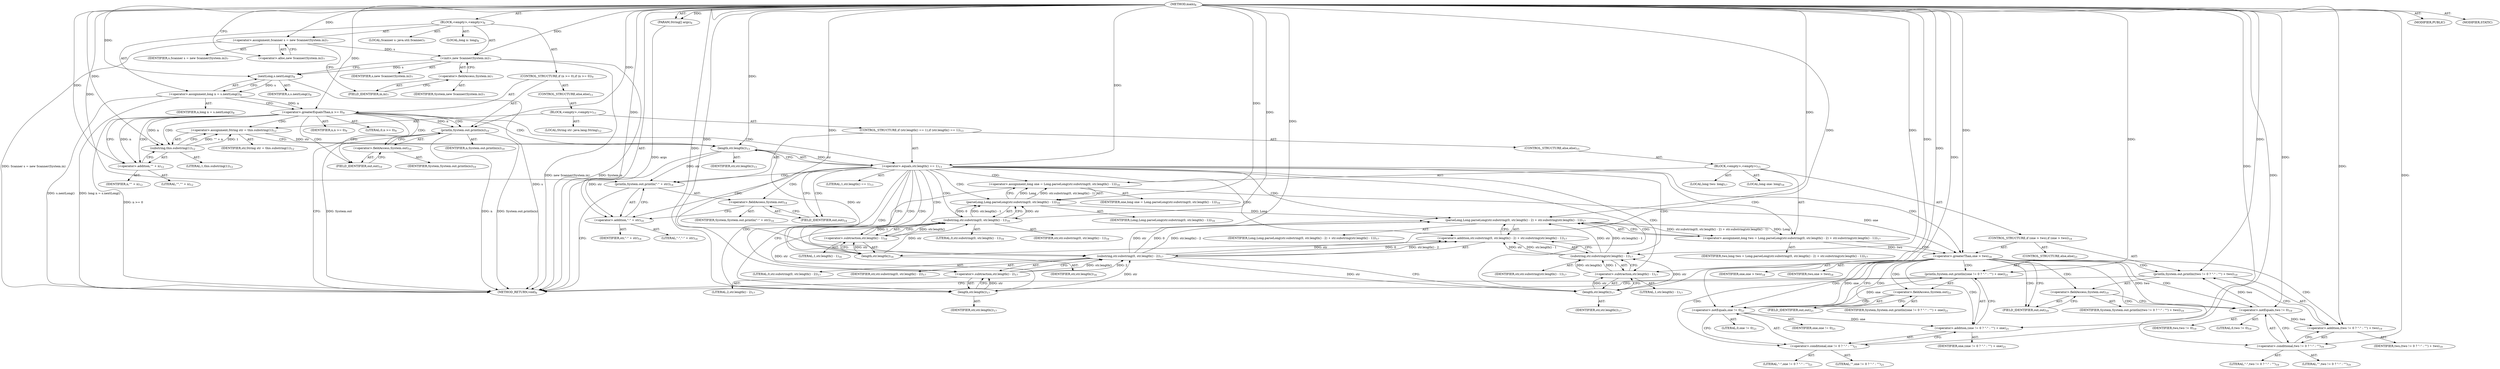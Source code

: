 digraph "main" {  
"19" [label = <(METHOD,main)<SUB>6</SUB>> ]
"20" [label = <(PARAM,String[] args)<SUB>6</SUB>> ]
"21" [label = <(BLOCK,&lt;empty&gt;,&lt;empty&gt;)<SUB>6</SUB>> ]
"4" [label = <(LOCAL,Scanner s: java.util.Scanner)<SUB>7</SUB>> ]
"22" [label = <(&lt;operator&gt;.assignment,Scanner s = new Scanner(System.in))<SUB>7</SUB>> ]
"23" [label = <(IDENTIFIER,s,Scanner s = new Scanner(System.in))<SUB>7</SUB>> ]
"24" [label = <(&lt;operator&gt;.alloc,new Scanner(System.in))<SUB>7</SUB>> ]
"25" [label = <(&lt;init&gt;,new Scanner(System.in))<SUB>7</SUB>> ]
"3" [label = <(IDENTIFIER,s,new Scanner(System.in))<SUB>7</SUB>> ]
"26" [label = <(&lt;operator&gt;.fieldAccess,System.in)<SUB>7</SUB>> ]
"27" [label = <(IDENTIFIER,System,new Scanner(System.in))<SUB>7</SUB>> ]
"28" [label = <(FIELD_IDENTIFIER,in,in)<SUB>7</SUB>> ]
"29" [label = <(LOCAL,long n: long)<SUB>8</SUB>> ]
"30" [label = <(&lt;operator&gt;.assignment,long n = s.nextLong())<SUB>8</SUB>> ]
"31" [label = <(IDENTIFIER,n,long n = s.nextLong())<SUB>8</SUB>> ]
"32" [label = <(nextLong,s.nextLong())<SUB>8</SUB>> ]
"33" [label = <(IDENTIFIER,s,s.nextLong())<SUB>8</SUB>> ]
"34" [label = <(CONTROL_STRUCTURE,if (n &gt;= 0),if (n &gt;= 0))<SUB>9</SUB>> ]
"35" [label = <(&lt;operator&gt;.greaterEqualsThan,n &gt;= 0)<SUB>9</SUB>> ]
"36" [label = <(IDENTIFIER,n,n &gt;= 0)<SUB>9</SUB>> ]
"37" [label = <(LITERAL,0,n &gt;= 0)<SUB>9</SUB>> ]
"38" [label = <(println,System.out.println(n))<SUB>10</SUB>> ]
"39" [label = <(&lt;operator&gt;.fieldAccess,System.out)<SUB>10</SUB>> ]
"40" [label = <(IDENTIFIER,System,System.out.println(n))<SUB>10</SUB>> ]
"41" [label = <(FIELD_IDENTIFIER,out,out)<SUB>10</SUB>> ]
"42" [label = <(IDENTIFIER,n,System.out.println(n))<SUB>10</SUB>> ]
"43" [label = <(CONTROL_STRUCTURE,else,else)<SUB>11</SUB>> ]
"44" [label = <(BLOCK,&lt;empty&gt;,&lt;empty&gt;)<SUB>11</SUB>> ]
"45" [label = <(LOCAL,String str: java.lang.String)<SUB>12</SUB>> ]
"46" [label = <(&lt;operator&gt;.assignment,String str = this.substring(1))<SUB>12</SUB>> ]
"47" [label = <(IDENTIFIER,str,String str = this.substring(1))<SUB>12</SUB>> ]
"48" [label = <(substring,this.substring(1))<SUB>12</SUB>> ]
"49" [label = <(&lt;operator&gt;.addition,&quot;&quot; + n)<SUB>12</SUB>> ]
"50" [label = <(LITERAL,&quot;&quot;,&quot;&quot; + n)<SUB>12</SUB>> ]
"51" [label = <(IDENTIFIER,n,&quot;&quot; + n)<SUB>12</SUB>> ]
"52" [label = <(LITERAL,1,this.substring(1))<SUB>12</SUB>> ]
"53" [label = <(CONTROL_STRUCTURE,if (str.length() == 1),if (str.length() == 1))<SUB>13</SUB>> ]
"54" [label = <(&lt;operator&gt;.equals,str.length() == 1)<SUB>13</SUB>> ]
"55" [label = <(length,str.length())<SUB>13</SUB>> ]
"56" [label = <(IDENTIFIER,str,str.length())<SUB>13</SUB>> ]
"57" [label = <(LITERAL,1,str.length() == 1)<SUB>13</SUB>> ]
"58" [label = <(println,System.out.println(&quot;-&quot; + str))<SUB>14</SUB>> ]
"59" [label = <(&lt;operator&gt;.fieldAccess,System.out)<SUB>14</SUB>> ]
"60" [label = <(IDENTIFIER,System,System.out.println(&quot;-&quot; + str))<SUB>14</SUB>> ]
"61" [label = <(FIELD_IDENTIFIER,out,out)<SUB>14</SUB>> ]
"62" [label = <(&lt;operator&gt;.addition,&quot;-&quot; + str)<SUB>14</SUB>> ]
"63" [label = <(LITERAL,&quot;-&quot;,&quot;-&quot; + str)<SUB>14</SUB>> ]
"64" [label = <(IDENTIFIER,str,&quot;-&quot; + str)<SUB>14</SUB>> ]
"65" [label = <(CONTROL_STRUCTURE,else,else)<SUB>15</SUB>> ]
"66" [label = <(BLOCK,&lt;empty&gt;,&lt;empty&gt;)<SUB>15</SUB>> ]
"67" [label = <(LOCAL,long one: long)<SUB>16</SUB>> ]
"68" [label = <(&lt;operator&gt;.assignment,long one = Long.parseLong(str.substring(0, str.length() - 1)))<SUB>16</SUB>> ]
"69" [label = <(IDENTIFIER,one,long one = Long.parseLong(str.substring(0, str.length() - 1)))<SUB>16</SUB>> ]
"70" [label = <(parseLong,Long.parseLong(str.substring(0, str.length() - 1)))<SUB>16</SUB>> ]
"71" [label = <(IDENTIFIER,Long,Long.parseLong(str.substring(0, str.length() - 1)))<SUB>16</SUB>> ]
"72" [label = <(substring,str.substring(0, str.length() - 1))<SUB>16</SUB>> ]
"73" [label = <(IDENTIFIER,str,str.substring(0, str.length() - 1))<SUB>16</SUB>> ]
"74" [label = <(LITERAL,0,str.substring(0, str.length() - 1))<SUB>16</SUB>> ]
"75" [label = <(&lt;operator&gt;.subtraction,str.length() - 1)<SUB>16</SUB>> ]
"76" [label = <(length,str.length())<SUB>16</SUB>> ]
"77" [label = <(IDENTIFIER,str,str.length())<SUB>16</SUB>> ]
"78" [label = <(LITERAL,1,str.length() - 1)<SUB>16</SUB>> ]
"79" [label = <(LOCAL,long two: long)<SUB>17</SUB>> ]
"80" [label = <(&lt;operator&gt;.assignment,long two = Long.parseLong(str.substring(0, str.length() - 2) + str.substring(str.length() - 1)))<SUB>17</SUB>> ]
"81" [label = <(IDENTIFIER,two,long two = Long.parseLong(str.substring(0, str.length() - 2) + str.substring(str.length() - 1)))<SUB>17</SUB>> ]
"82" [label = <(parseLong,Long.parseLong(str.substring(0, str.length() - 2) + str.substring(str.length() - 1)))<SUB>17</SUB>> ]
"83" [label = <(IDENTIFIER,Long,Long.parseLong(str.substring(0, str.length() - 2) + str.substring(str.length() - 1)))<SUB>17</SUB>> ]
"84" [label = <(&lt;operator&gt;.addition,str.substring(0, str.length() - 2) + str.substring(str.length() - 1))<SUB>17</SUB>> ]
"85" [label = <(substring,str.substring(0, str.length() - 2))<SUB>17</SUB>> ]
"86" [label = <(IDENTIFIER,str,str.substring(0, str.length() - 2))<SUB>17</SUB>> ]
"87" [label = <(LITERAL,0,str.substring(0, str.length() - 2))<SUB>17</SUB>> ]
"88" [label = <(&lt;operator&gt;.subtraction,str.length() - 2)<SUB>17</SUB>> ]
"89" [label = <(length,str.length())<SUB>17</SUB>> ]
"90" [label = <(IDENTIFIER,str,str.length())<SUB>17</SUB>> ]
"91" [label = <(LITERAL,2,str.length() - 2)<SUB>17</SUB>> ]
"92" [label = <(substring,str.substring(str.length() - 1))<SUB>17</SUB>> ]
"93" [label = <(IDENTIFIER,str,str.substring(str.length() - 1))<SUB>17</SUB>> ]
"94" [label = <(&lt;operator&gt;.subtraction,str.length() - 1)<SUB>17</SUB>> ]
"95" [label = <(length,str.length())<SUB>17</SUB>> ]
"96" [label = <(IDENTIFIER,str,str.length())<SUB>17</SUB>> ]
"97" [label = <(LITERAL,1,str.length() - 1)<SUB>17</SUB>> ]
"98" [label = <(CONTROL_STRUCTURE,if (one &gt; two),if (one &gt; two))<SUB>18</SUB>> ]
"99" [label = <(&lt;operator&gt;.greaterThan,one &gt; two)<SUB>18</SUB>> ]
"100" [label = <(IDENTIFIER,one,one &gt; two)<SUB>18</SUB>> ]
"101" [label = <(IDENTIFIER,two,one &gt; two)<SUB>18</SUB>> ]
"102" [label = <(println,System.out.println((two != 0 ? &quot;-&quot; : &quot;&quot;) + two))<SUB>19</SUB>> ]
"103" [label = <(&lt;operator&gt;.fieldAccess,System.out)<SUB>19</SUB>> ]
"104" [label = <(IDENTIFIER,System,System.out.println((two != 0 ? &quot;-&quot; : &quot;&quot;) + two))<SUB>19</SUB>> ]
"105" [label = <(FIELD_IDENTIFIER,out,out)<SUB>19</SUB>> ]
"106" [label = <(&lt;operator&gt;.addition,(two != 0 ? &quot;-&quot; : &quot;&quot;) + two)<SUB>19</SUB>> ]
"107" [label = <(&lt;operator&gt;.conditional,two != 0 ? &quot;-&quot; : &quot;&quot;)<SUB>19</SUB>> ]
"108" [label = <(&lt;operator&gt;.notEquals,two != 0)<SUB>19</SUB>> ]
"109" [label = <(IDENTIFIER,two,two != 0)<SUB>19</SUB>> ]
"110" [label = <(LITERAL,0,two != 0)<SUB>19</SUB>> ]
"111" [label = <(LITERAL,&quot;-&quot;,two != 0 ? &quot;-&quot; : &quot;&quot;)<SUB>19</SUB>> ]
"112" [label = <(LITERAL,&quot;&quot;,two != 0 ? &quot;-&quot; : &quot;&quot;)<SUB>19</SUB>> ]
"113" [label = <(IDENTIFIER,two,(two != 0 ? &quot;-&quot; : &quot;&quot;) + two)<SUB>19</SUB>> ]
"114" [label = <(CONTROL_STRUCTURE,else,else)<SUB>21</SUB>> ]
"115" [label = <(println,System.out.println((one != 0 ? &quot;-&quot; : &quot;&quot;) + one))<SUB>21</SUB>> ]
"116" [label = <(&lt;operator&gt;.fieldAccess,System.out)<SUB>21</SUB>> ]
"117" [label = <(IDENTIFIER,System,System.out.println((one != 0 ? &quot;-&quot; : &quot;&quot;) + one))<SUB>21</SUB>> ]
"118" [label = <(FIELD_IDENTIFIER,out,out)<SUB>21</SUB>> ]
"119" [label = <(&lt;operator&gt;.addition,(one != 0 ? &quot;-&quot; : &quot;&quot;) + one)<SUB>21</SUB>> ]
"120" [label = <(&lt;operator&gt;.conditional,one != 0 ? &quot;-&quot; : &quot;&quot;)<SUB>21</SUB>> ]
"121" [label = <(&lt;operator&gt;.notEquals,one != 0)<SUB>21</SUB>> ]
"122" [label = <(IDENTIFIER,one,one != 0)<SUB>21</SUB>> ]
"123" [label = <(LITERAL,0,one != 0)<SUB>21</SUB>> ]
"124" [label = <(LITERAL,&quot;-&quot;,one != 0 ? &quot;-&quot; : &quot;&quot;)<SUB>21</SUB>> ]
"125" [label = <(LITERAL,&quot;&quot;,one != 0 ? &quot;-&quot; : &quot;&quot;)<SUB>21</SUB>> ]
"126" [label = <(IDENTIFIER,one,(one != 0 ? &quot;-&quot; : &quot;&quot;) + one)<SUB>21</SUB>> ]
"127" [label = <(MODIFIER,PUBLIC)> ]
"128" [label = <(MODIFIER,STATIC)> ]
"129" [label = <(METHOD_RETURN,void)<SUB>6</SUB>> ]
  "19" -> "20"  [ label = "AST: "] 
  "19" -> "21"  [ label = "AST: "] 
  "19" -> "127"  [ label = "AST: "] 
  "19" -> "128"  [ label = "AST: "] 
  "19" -> "129"  [ label = "AST: "] 
  "21" -> "4"  [ label = "AST: "] 
  "21" -> "22"  [ label = "AST: "] 
  "21" -> "25"  [ label = "AST: "] 
  "21" -> "29"  [ label = "AST: "] 
  "21" -> "30"  [ label = "AST: "] 
  "21" -> "34"  [ label = "AST: "] 
  "22" -> "23"  [ label = "AST: "] 
  "22" -> "24"  [ label = "AST: "] 
  "25" -> "3"  [ label = "AST: "] 
  "25" -> "26"  [ label = "AST: "] 
  "26" -> "27"  [ label = "AST: "] 
  "26" -> "28"  [ label = "AST: "] 
  "30" -> "31"  [ label = "AST: "] 
  "30" -> "32"  [ label = "AST: "] 
  "32" -> "33"  [ label = "AST: "] 
  "34" -> "35"  [ label = "AST: "] 
  "34" -> "38"  [ label = "AST: "] 
  "34" -> "43"  [ label = "AST: "] 
  "35" -> "36"  [ label = "AST: "] 
  "35" -> "37"  [ label = "AST: "] 
  "38" -> "39"  [ label = "AST: "] 
  "38" -> "42"  [ label = "AST: "] 
  "39" -> "40"  [ label = "AST: "] 
  "39" -> "41"  [ label = "AST: "] 
  "43" -> "44"  [ label = "AST: "] 
  "44" -> "45"  [ label = "AST: "] 
  "44" -> "46"  [ label = "AST: "] 
  "44" -> "53"  [ label = "AST: "] 
  "46" -> "47"  [ label = "AST: "] 
  "46" -> "48"  [ label = "AST: "] 
  "48" -> "49"  [ label = "AST: "] 
  "48" -> "52"  [ label = "AST: "] 
  "49" -> "50"  [ label = "AST: "] 
  "49" -> "51"  [ label = "AST: "] 
  "53" -> "54"  [ label = "AST: "] 
  "53" -> "58"  [ label = "AST: "] 
  "53" -> "65"  [ label = "AST: "] 
  "54" -> "55"  [ label = "AST: "] 
  "54" -> "57"  [ label = "AST: "] 
  "55" -> "56"  [ label = "AST: "] 
  "58" -> "59"  [ label = "AST: "] 
  "58" -> "62"  [ label = "AST: "] 
  "59" -> "60"  [ label = "AST: "] 
  "59" -> "61"  [ label = "AST: "] 
  "62" -> "63"  [ label = "AST: "] 
  "62" -> "64"  [ label = "AST: "] 
  "65" -> "66"  [ label = "AST: "] 
  "66" -> "67"  [ label = "AST: "] 
  "66" -> "68"  [ label = "AST: "] 
  "66" -> "79"  [ label = "AST: "] 
  "66" -> "80"  [ label = "AST: "] 
  "66" -> "98"  [ label = "AST: "] 
  "68" -> "69"  [ label = "AST: "] 
  "68" -> "70"  [ label = "AST: "] 
  "70" -> "71"  [ label = "AST: "] 
  "70" -> "72"  [ label = "AST: "] 
  "72" -> "73"  [ label = "AST: "] 
  "72" -> "74"  [ label = "AST: "] 
  "72" -> "75"  [ label = "AST: "] 
  "75" -> "76"  [ label = "AST: "] 
  "75" -> "78"  [ label = "AST: "] 
  "76" -> "77"  [ label = "AST: "] 
  "80" -> "81"  [ label = "AST: "] 
  "80" -> "82"  [ label = "AST: "] 
  "82" -> "83"  [ label = "AST: "] 
  "82" -> "84"  [ label = "AST: "] 
  "84" -> "85"  [ label = "AST: "] 
  "84" -> "92"  [ label = "AST: "] 
  "85" -> "86"  [ label = "AST: "] 
  "85" -> "87"  [ label = "AST: "] 
  "85" -> "88"  [ label = "AST: "] 
  "88" -> "89"  [ label = "AST: "] 
  "88" -> "91"  [ label = "AST: "] 
  "89" -> "90"  [ label = "AST: "] 
  "92" -> "93"  [ label = "AST: "] 
  "92" -> "94"  [ label = "AST: "] 
  "94" -> "95"  [ label = "AST: "] 
  "94" -> "97"  [ label = "AST: "] 
  "95" -> "96"  [ label = "AST: "] 
  "98" -> "99"  [ label = "AST: "] 
  "98" -> "102"  [ label = "AST: "] 
  "98" -> "114"  [ label = "AST: "] 
  "99" -> "100"  [ label = "AST: "] 
  "99" -> "101"  [ label = "AST: "] 
  "102" -> "103"  [ label = "AST: "] 
  "102" -> "106"  [ label = "AST: "] 
  "103" -> "104"  [ label = "AST: "] 
  "103" -> "105"  [ label = "AST: "] 
  "106" -> "107"  [ label = "AST: "] 
  "106" -> "113"  [ label = "AST: "] 
  "107" -> "108"  [ label = "AST: "] 
  "107" -> "111"  [ label = "AST: "] 
  "107" -> "112"  [ label = "AST: "] 
  "108" -> "109"  [ label = "AST: "] 
  "108" -> "110"  [ label = "AST: "] 
  "114" -> "115"  [ label = "AST: "] 
  "115" -> "116"  [ label = "AST: "] 
  "115" -> "119"  [ label = "AST: "] 
  "116" -> "117"  [ label = "AST: "] 
  "116" -> "118"  [ label = "AST: "] 
  "119" -> "120"  [ label = "AST: "] 
  "119" -> "126"  [ label = "AST: "] 
  "120" -> "121"  [ label = "AST: "] 
  "120" -> "124"  [ label = "AST: "] 
  "120" -> "125"  [ label = "AST: "] 
  "121" -> "122"  [ label = "AST: "] 
  "121" -> "123"  [ label = "AST: "] 
  "22" -> "28"  [ label = "CFG: "] 
  "25" -> "32"  [ label = "CFG: "] 
  "30" -> "35"  [ label = "CFG: "] 
  "24" -> "22"  [ label = "CFG: "] 
  "26" -> "25"  [ label = "CFG: "] 
  "32" -> "30"  [ label = "CFG: "] 
  "35" -> "41"  [ label = "CFG: "] 
  "35" -> "49"  [ label = "CFG: "] 
  "38" -> "129"  [ label = "CFG: "] 
  "28" -> "26"  [ label = "CFG: "] 
  "39" -> "38"  [ label = "CFG: "] 
  "41" -> "39"  [ label = "CFG: "] 
  "46" -> "55"  [ label = "CFG: "] 
  "48" -> "46"  [ label = "CFG: "] 
  "54" -> "61"  [ label = "CFG: "] 
  "54" -> "76"  [ label = "CFG: "] 
  "58" -> "129"  [ label = "CFG: "] 
  "49" -> "48"  [ label = "CFG: "] 
  "55" -> "54"  [ label = "CFG: "] 
  "59" -> "62"  [ label = "CFG: "] 
  "62" -> "58"  [ label = "CFG: "] 
  "61" -> "59"  [ label = "CFG: "] 
  "68" -> "89"  [ label = "CFG: "] 
  "80" -> "99"  [ label = "CFG: "] 
  "70" -> "68"  [ label = "CFG: "] 
  "82" -> "80"  [ label = "CFG: "] 
  "99" -> "105"  [ label = "CFG: "] 
  "99" -> "118"  [ label = "CFG: "] 
  "102" -> "129"  [ label = "CFG: "] 
  "72" -> "70"  [ label = "CFG: "] 
  "84" -> "82"  [ label = "CFG: "] 
  "103" -> "108"  [ label = "CFG: "] 
  "106" -> "102"  [ label = "CFG: "] 
  "115" -> "129"  [ label = "CFG: "] 
  "75" -> "72"  [ label = "CFG: "] 
  "85" -> "95"  [ label = "CFG: "] 
  "92" -> "84"  [ label = "CFG: "] 
  "105" -> "103"  [ label = "CFG: "] 
  "107" -> "106"  [ label = "CFG: "] 
  "116" -> "121"  [ label = "CFG: "] 
  "119" -> "115"  [ label = "CFG: "] 
  "76" -> "75"  [ label = "CFG: "] 
  "88" -> "85"  [ label = "CFG: "] 
  "94" -> "92"  [ label = "CFG: "] 
  "108" -> "107"  [ label = "CFG: "] 
  "118" -> "116"  [ label = "CFG: "] 
  "120" -> "119"  [ label = "CFG: "] 
  "89" -> "88"  [ label = "CFG: "] 
  "95" -> "94"  [ label = "CFG: "] 
  "121" -> "120"  [ label = "CFG: "] 
  "19" -> "24"  [ label = "CFG: "] 
  "20" -> "129"  [ label = "DDG: args"] 
  "22" -> "129"  [ label = "DDG: Scanner s = new Scanner(System.in)"] 
  "25" -> "129"  [ label = "DDG: System.in"] 
  "25" -> "129"  [ label = "DDG: new Scanner(System.in)"] 
  "32" -> "129"  [ label = "DDG: s"] 
  "30" -> "129"  [ label = "DDG: s.nextLong()"] 
  "30" -> "129"  [ label = "DDG: long n = s.nextLong()"] 
  "35" -> "129"  [ label = "DDG: n &gt;= 0"] 
  "38" -> "129"  [ label = "DDG: System.out"] 
  "38" -> "129"  [ label = "DDG: n"] 
  "38" -> "129"  [ label = "DDG: System.out.println(n)"] 
  "19" -> "20"  [ label = "DDG: "] 
  "19" -> "22"  [ label = "DDG: "] 
  "32" -> "30"  [ label = "DDG: s"] 
  "22" -> "25"  [ label = "DDG: s"] 
  "19" -> "25"  [ label = "DDG: "] 
  "25" -> "32"  [ label = "DDG: s"] 
  "19" -> "32"  [ label = "DDG: "] 
  "30" -> "35"  [ label = "DDG: n"] 
  "19" -> "35"  [ label = "DDG: "] 
  "35" -> "38"  [ label = "DDG: n"] 
  "19" -> "38"  [ label = "DDG: "] 
  "48" -> "46"  [ label = "DDG: &quot;&quot; + n"] 
  "48" -> "46"  [ label = "DDG: 1"] 
  "19" -> "48"  [ label = "DDG: "] 
  "35" -> "48"  [ label = "DDG: n"] 
  "55" -> "54"  [ label = "DDG: str"] 
  "19" -> "54"  [ label = "DDG: "] 
  "19" -> "58"  [ label = "DDG: "] 
  "55" -> "58"  [ label = "DDG: str"] 
  "19" -> "49"  [ label = "DDG: "] 
  "35" -> "49"  [ label = "DDG: n"] 
  "46" -> "55"  [ label = "DDG: str"] 
  "19" -> "55"  [ label = "DDG: "] 
  "19" -> "62"  [ label = "DDG: "] 
  "55" -> "62"  [ label = "DDG: str"] 
  "70" -> "68"  [ label = "DDG: Long"] 
  "70" -> "68"  [ label = "DDG: str.substring(0, str.length() - 1)"] 
  "82" -> "80"  [ label = "DDG: Long"] 
  "82" -> "80"  [ label = "DDG: str.substring(0, str.length() - 2) + str.substring(str.length() - 1)"] 
  "19" -> "70"  [ label = "DDG: "] 
  "72" -> "70"  [ label = "DDG: str"] 
  "72" -> "70"  [ label = "DDG: 0"] 
  "72" -> "70"  [ label = "DDG: str.length() - 1"] 
  "70" -> "82"  [ label = "DDG: Long"] 
  "19" -> "82"  [ label = "DDG: "] 
  "85" -> "82"  [ label = "DDG: str"] 
  "85" -> "82"  [ label = "DDG: 0"] 
  "85" -> "82"  [ label = "DDG: str.length() - 2"] 
  "92" -> "82"  [ label = "DDG: str"] 
  "92" -> "82"  [ label = "DDG: str.length() - 1"] 
  "68" -> "99"  [ label = "DDG: one"] 
  "19" -> "99"  [ label = "DDG: "] 
  "80" -> "99"  [ label = "DDG: two"] 
  "19" -> "102"  [ label = "DDG: "] 
  "108" -> "102"  [ label = "DDG: two"] 
  "76" -> "72"  [ label = "DDG: str"] 
  "19" -> "72"  [ label = "DDG: "] 
  "75" -> "72"  [ label = "DDG: str.length()"] 
  "75" -> "72"  [ label = "DDG: 1"] 
  "85" -> "84"  [ label = "DDG: str"] 
  "85" -> "84"  [ label = "DDG: 0"] 
  "85" -> "84"  [ label = "DDG: str.length() - 2"] 
  "92" -> "84"  [ label = "DDG: str"] 
  "92" -> "84"  [ label = "DDG: str.length() - 1"] 
  "19" -> "106"  [ label = "DDG: "] 
  "108" -> "106"  [ label = "DDG: two"] 
  "19" -> "115"  [ label = "DDG: "] 
  "121" -> "115"  [ label = "DDG: one"] 
  "76" -> "75"  [ label = "DDG: str"] 
  "19" -> "75"  [ label = "DDG: "] 
  "89" -> "85"  [ label = "DDG: str"] 
  "19" -> "85"  [ label = "DDG: "] 
  "88" -> "85"  [ label = "DDG: str.length()"] 
  "88" -> "85"  [ label = "DDG: 2"] 
  "95" -> "92"  [ label = "DDG: str"] 
  "19" -> "92"  [ label = "DDG: "] 
  "94" -> "92"  [ label = "DDG: str.length()"] 
  "94" -> "92"  [ label = "DDG: 1"] 
  "19" -> "107"  [ label = "DDG: "] 
  "19" -> "119"  [ label = "DDG: "] 
  "121" -> "119"  [ label = "DDG: one"] 
  "55" -> "76"  [ label = "DDG: str"] 
  "19" -> "76"  [ label = "DDG: "] 
  "89" -> "88"  [ label = "DDG: str"] 
  "19" -> "88"  [ label = "DDG: "] 
  "95" -> "94"  [ label = "DDG: str"] 
  "19" -> "94"  [ label = "DDG: "] 
  "99" -> "108"  [ label = "DDG: two"] 
  "19" -> "108"  [ label = "DDG: "] 
  "19" -> "120"  [ label = "DDG: "] 
  "72" -> "89"  [ label = "DDG: str"] 
  "19" -> "89"  [ label = "DDG: "] 
  "85" -> "95"  [ label = "DDG: str"] 
  "19" -> "95"  [ label = "DDG: "] 
  "99" -> "121"  [ label = "DDG: one"] 
  "19" -> "121"  [ label = "DDG: "] 
  "35" -> "48"  [ label = "CDG: "] 
  "35" -> "49"  [ label = "CDG: "] 
  "35" -> "46"  [ label = "CDG: "] 
  "35" -> "38"  [ label = "CDG: "] 
  "35" -> "54"  [ label = "CDG: "] 
  "35" -> "41"  [ label = "CDG: "] 
  "35" -> "55"  [ label = "CDG: "] 
  "35" -> "39"  [ label = "CDG: "] 
  "54" -> "94"  [ label = "CDG: "] 
  "54" -> "68"  [ label = "CDG: "] 
  "54" -> "89"  [ label = "CDG: "] 
  "54" -> "75"  [ label = "CDG: "] 
  "54" -> "99"  [ label = "CDG: "] 
  "54" -> "84"  [ label = "CDG: "] 
  "54" -> "85"  [ label = "CDG: "] 
  "54" -> "72"  [ label = "CDG: "] 
  "54" -> "95"  [ label = "CDG: "] 
  "54" -> "92"  [ label = "CDG: "] 
  "54" -> "76"  [ label = "CDG: "] 
  "54" -> "59"  [ label = "CDG: "] 
  "54" -> "82"  [ label = "CDG: "] 
  "54" -> "80"  [ label = "CDG: "] 
  "54" -> "58"  [ label = "CDG: "] 
  "54" -> "61"  [ label = "CDG: "] 
  "54" -> "88"  [ label = "CDG: "] 
  "54" -> "70"  [ label = "CDG: "] 
  "54" -> "62"  [ label = "CDG: "] 
  "99" -> "107"  [ label = "CDG: "] 
  "99" -> "115"  [ label = "CDG: "] 
  "99" -> "120"  [ label = "CDG: "] 
  "99" -> "116"  [ label = "CDG: "] 
  "99" -> "102"  [ label = "CDG: "] 
  "99" -> "103"  [ label = "CDG: "] 
  "99" -> "119"  [ label = "CDG: "] 
  "99" -> "121"  [ label = "CDG: "] 
  "99" -> "106"  [ label = "CDG: "] 
  "99" -> "105"  [ label = "CDG: "] 
  "99" -> "118"  [ label = "CDG: "] 
  "99" -> "108"  [ label = "CDG: "] 
}
